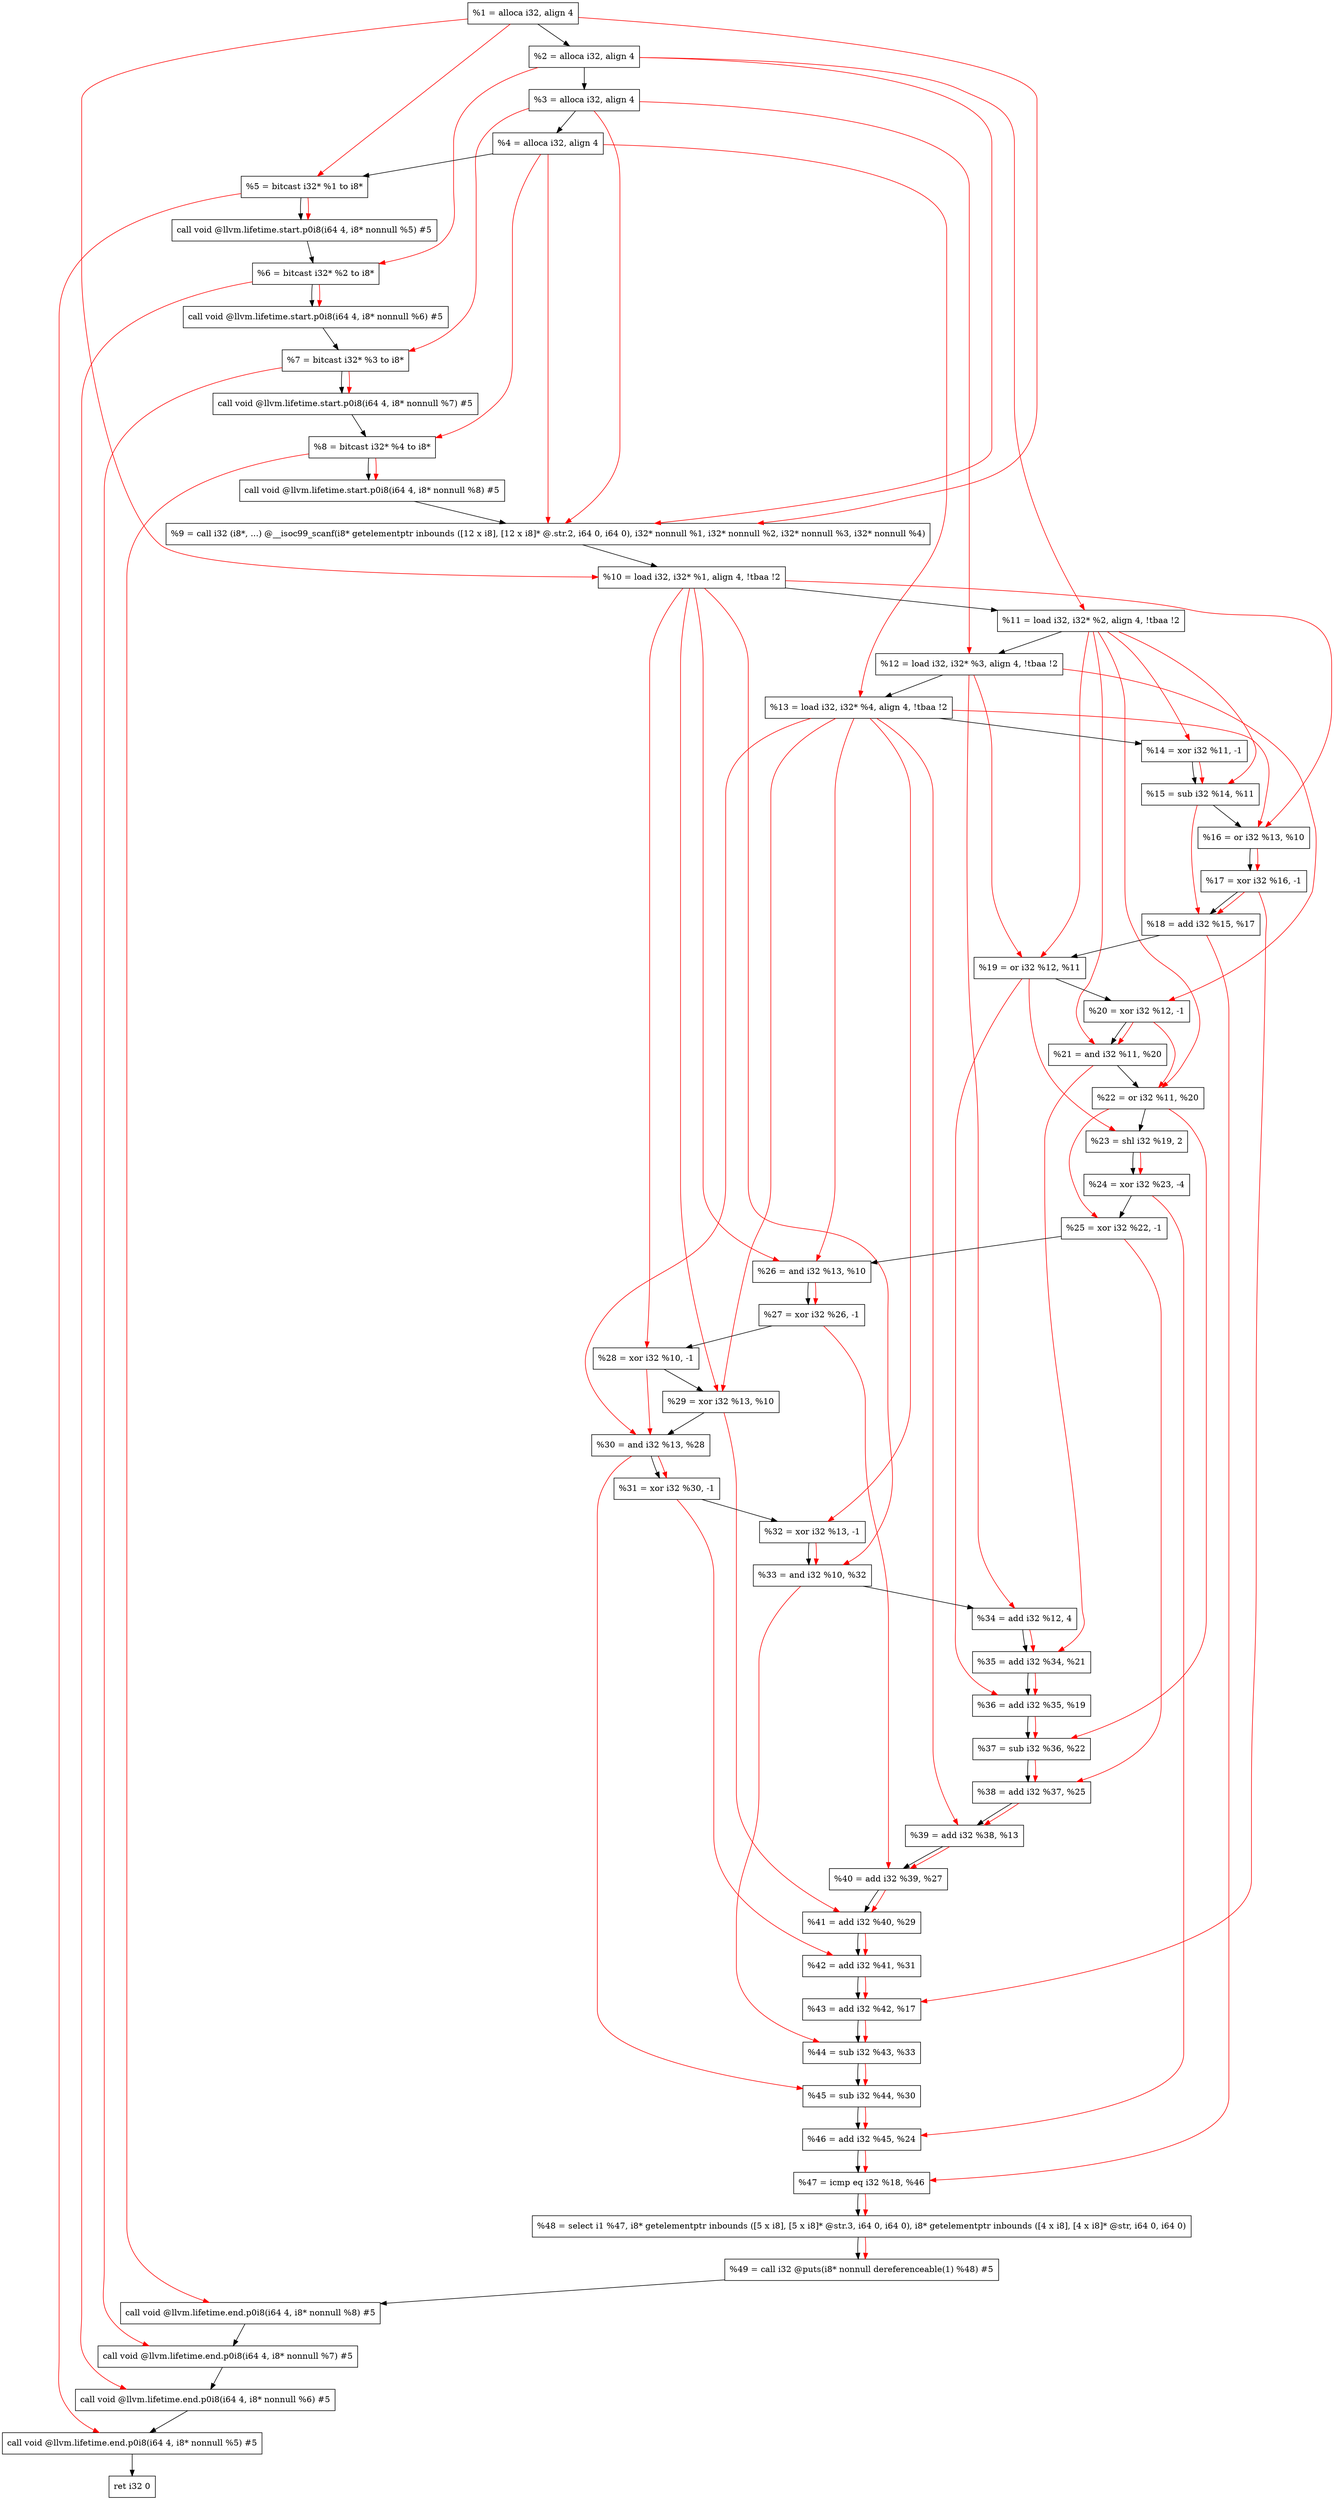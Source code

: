 digraph "DFG for'main' function" {
	Node0x103a7c8[shape=record, label="  %1 = alloca i32, align 4"];
	Node0x103a878[shape=record, label="  %2 = alloca i32, align 4"];
	Node0x103a908[shape=record, label="  %3 = alloca i32, align 4"];
	Node0x103a968[shape=record, label="  %4 = alloca i32, align 4"];
	Node0x103aa18[shape=record, label="  %5 = bitcast i32* %1 to i8*"];
	Node0x103ae48[shape=record, label="  call void @llvm.lifetime.start.p0i8(i64 4, i8* nonnull %5) #5"];
	Node0x103af28[shape=record, label="  %6 = bitcast i32* %2 to i8*"];
	Node0x103b028[shape=record, label="  call void @llvm.lifetime.start.p0i8(i64 4, i8* nonnull %6) #5"];
	Node0x103b0e8[shape=record, label="  %7 = bitcast i32* %3 to i8*"];
	Node0x103b198[shape=record, label="  call void @llvm.lifetime.start.p0i8(i64 4, i8* nonnull %7) #5"];
	Node0x103b258[shape=record, label="  %8 = bitcast i32* %4 to i8*"];
	Node0x103b308[shape=record, label="  call void @llvm.lifetime.start.p0i8(i64 4, i8* nonnull %8) #5"];
	Node0x1035a20[shape=record, label="  %9 = call i32 (i8*, ...) @__isoc99_scanf(i8* getelementptr inbounds ([12 x i8], [12 x i8]* @.str.2, i64 0, i64 0), i32* nonnull %1, i32* nonnull %2, i32* nonnull %3, i32* nonnull %4)"];
	Node0x103b508[shape=record, label="  %10 = load i32, i32* %1, align 4, !tbaa !2"];
	Node0x103c478[shape=record, label="  %11 = load i32, i32* %2, align 4, !tbaa !2"];
	Node0x103cae8[shape=record, label="  %12 = load i32, i32* %3, align 4, !tbaa !2"];
	Node0x103cb48[shape=record, label="  %13 = load i32, i32* %4, align 4, !tbaa !2"];
	Node0x103cbc0[shape=record, label="  %14 = xor i32 %11, -1"];
	Node0x103cc30[shape=record, label="  %15 = sub i32 %14, %11"];
	Node0x103cca0[shape=record, label="  %16 = or i32 %13, %10"];
	Node0x103cd10[shape=record, label="  %17 = xor i32 %16, -1"];
	Node0x103cd80[shape=record, label="  %18 = add i32 %15, %17"];
	Node0x103cdf0[shape=record, label="  %19 = or i32 %12, %11"];
	Node0x103ce60[shape=record, label="  %20 = xor i32 %12, -1"];
	Node0x103ced0[shape=record, label="  %21 = and i32 %11, %20"];
	Node0x103cf40[shape=record, label="  %22 = or i32 %11, %20"];
	Node0x103cfb0[shape=record, label="  %23 = shl i32 %19, 2"];
	Node0x103d020[shape=record, label="  %24 = xor i32 %23, -4"];
	Node0x103d090[shape=record, label="  %25 = xor i32 %22, -1"];
	Node0x103d100[shape=record, label="  %26 = and i32 %13, %10"];
	Node0x103d170[shape=record, label="  %27 = xor i32 %26, -1"];
	Node0x103d1e0[shape=record, label="  %28 = xor i32 %10, -1"];
	Node0x103d250[shape=record, label="  %29 = xor i32 %13, %10"];
	Node0x103d2c0[shape=record, label="  %30 = and i32 %13, %28"];
	Node0x103d330[shape=record, label="  %31 = xor i32 %30, -1"];
	Node0x103d3a0[shape=record, label="  %32 = xor i32 %13, -1"];
	Node0x103d410[shape=record, label="  %33 = and i32 %10, %32"];
	Node0x103d480[shape=record, label="  %34 = add i32 %12, 4"];
	Node0x103d4f0[shape=record, label="  %35 = add i32 %34, %21"];
	Node0x103d560[shape=record, label="  %36 = add i32 %35, %19"];
	Node0x103d5d0[shape=record, label="  %37 = sub i32 %36, %22"];
	Node0x103d640[shape=record, label="  %38 = add i32 %37, %25"];
	Node0x103d6b0[shape=record, label="  %39 = add i32 %38, %13"];
	Node0x103d720[shape=record, label="  %40 = add i32 %39, %27"];
	Node0x103d790[shape=record, label="  %41 = add i32 %40, %29"];
	Node0x103d800[shape=record, label="  %42 = add i32 %41, %31"];
	Node0x103d870[shape=record, label="  %43 = add i32 %42, %17"];
	Node0x103d8e0[shape=record, label="  %44 = sub i32 %43, %33"];
	Node0x103d950[shape=record, label="  %45 = sub i32 %44, %30"];
	Node0x103d9c0[shape=record, label="  %46 = add i32 %45, %24"];
	Node0x103da30[shape=record, label="  %47 = icmp eq i32 %18, %46"];
	Node0xfda8b8[shape=record, label="  %48 = select i1 %47, i8* getelementptr inbounds ([5 x i8], [5 x i8]* @str.3, i64 0, i64 0), i8* getelementptr inbounds ([4 x i8], [4 x i8]* @str, i64 0, i64 0)"];
	Node0x103dac0[shape=record, label="  %49 = call i32 @puts(i8* nonnull dereferenceable(1) %48) #5"];
	Node0x103dd68[shape=record, label="  call void @llvm.lifetime.end.p0i8(i64 4, i8* nonnull %8) #5"];
	Node0x103dec8[shape=record, label="  call void @llvm.lifetime.end.p0i8(i64 4, i8* nonnull %7) #5"];
	Node0x103dfd8[shape=record, label="  call void @llvm.lifetime.end.p0i8(i64 4, i8* nonnull %6) #5"];
	Node0x103e0e8[shape=record, label="  call void @llvm.lifetime.end.p0i8(i64 4, i8* nonnull %5) #5"];
	Node0x103e1a8[shape=record, label="  ret i32 0"];
	Node0x103a7c8 -> Node0x103a878;
	Node0x103a878 -> Node0x103a908;
	Node0x103a908 -> Node0x103a968;
	Node0x103a968 -> Node0x103aa18;
	Node0x103aa18 -> Node0x103ae48;
	Node0x103ae48 -> Node0x103af28;
	Node0x103af28 -> Node0x103b028;
	Node0x103b028 -> Node0x103b0e8;
	Node0x103b0e8 -> Node0x103b198;
	Node0x103b198 -> Node0x103b258;
	Node0x103b258 -> Node0x103b308;
	Node0x103b308 -> Node0x1035a20;
	Node0x1035a20 -> Node0x103b508;
	Node0x103b508 -> Node0x103c478;
	Node0x103c478 -> Node0x103cae8;
	Node0x103cae8 -> Node0x103cb48;
	Node0x103cb48 -> Node0x103cbc0;
	Node0x103cbc0 -> Node0x103cc30;
	Node0x103cc30 -> Node0x103cca0;
	Node0x103cca0 -> Node0x103cd10;
	Node0x103cd10 -> Node0x103cd80;
	Node0x103cd80 -> Node0x103cdf0;
	Node0x103cdf0 -> Node0x103ce60;
	Node0x103ce60 -> Node0x103ced0;
	Node0x103ced0 -> Node0x103cf40;
	Node0x103cf40 -> Node0x103cfb0;
	Node0x103cfb0 -> Node0x103d020;
	Node0x103d020 -> Node0x103d090;
	Node0x103d090 -> Node0x103d100;
	Node0x103d100 -> Node0x103d170;
	Node0x103d170 -> Node0x103d1e0;
	Node0x103d1e0 -> Node0x103d250;
	Node0x103d250 -> Node0x103d2c0;
	Node0x103d2c0 -> Node0x103d330;
	Node0x103d330 -> Node0x103d3a0;
	Node0x103d3a0 -> Node0x103d410;
	Node0x103d410 -> Node0x103d480;
	Node0x103d480 -> Node0x103d4f0;
	Node0x103d4f0 -> Node0x103d560;
	Node0x103d560 -> Node0x103d5d0;
	Node0x103d5d0 -> Node0x103d640;
	Node0x103d640 -> Node0x103d6b0;
	Node0x103d6b0 -> Node0x103d720;
	Node0x103d720 -> Node0x103d790;
	Node0x103d790 -> Node0x103d800;
	Node0x103d800 -> Node0x103d870;
	Node0x103d870 -> Node0x103d8e0;
	Node0x103d8e0 -> Node0x103d950;
	Node0x103d950 -> Node0x103d9c0;
	Node0x103d9c0 -> Node0x103da30;
	Node0x103da30 -> Node0xfda8b8;
	Node0xfda8b8 -> Node0x103dac0;
	Node0x103dac0 -> Node0x103dd68;
	Node0x103dd68 -> Node0x103dec8;
	Node0x103dec8 -> Node0x103dfd8;
	Node0x103dfd8 -> Node0x103e0e8;
	Node0x103e0e8 -> Node0x103e1a8;
edge [color=red]
	Node0x103a7c8 -> Node0x103aa18;
	Node0x103aa18 -> Node0x103ae48;
	Node0x103a878 -> Node0x103af28;
	Node0x103af28 -> Node0x103b028;
	Node0x103a908 -> Node0x103b0e8;
	Node0x103b0e8 -> Node0x103b198;
	Node0x103a968 -> Node0x103b258;
	Node0x103b258 -> Node0x103b308;
	Node0x103a7c8 -> Node0x1035a20;
	Node0x103a878 -> Node0x1035a20;
	Node0x103a908 -> Node0x1035a20;
	Node0x103a968 -> Node0x1035a20;
	Node0x103a7c8 -> Node0x103b508;
	Node0x103a878 -> Node0x103c478;
	Node0x103a908 -> Node0x103cae8;
	Node0x103a968 -> Node0x103cb48;
	Node0x103c478 -> Node0x103cbc0;
	Node0x103cbc0 -> Node0x103cc30;
	Node0x103c478 -> Node0x103cc30;
	Node0x103cb48 -> Node0x103cca0;
	Node0x103b508 -> Node0x103cca0;
	Node0x103cca0 -> Node0x103cd10;
	Node0x103cc30 -> Node0x103cd80;
	Node0x103cd10 -> Node0x103cd80;
	Node0x103cae8 -> Node0x103cdf0;
	Node0x103c478 -> Node0x103cdf0;
	Node0x103cae8 -> Node0x103ce60;
	Node0x103c478 -> Node0x103ced0;
	Node0x103ce60 -> Node0x103ced0;
	Node0x103c478 -> Node0x103cf40;
	Node0x103ce60 -> Node0x103cf40;
	Node0x103cdf0 -> Node0x103cfb0;
	Node0x103cfb0 -> Node0x103d020;
	Node0x103cf40 -> Node0x103d090;
	Node0x103cb48 -> Node0x103d100;
	Node0x103b508 -> Node0x103d100;
	Node0x103d100 -> Node0x103d170;
	Node0x103b508 -> Node0x103d1e0;
	Node0x103cb48 -> Node0x103d250;
	Node0x103b508 -> Node0x103d250;
	Node0x103cb48 -> Node0x103d2c0;
	Node0x103d1e0 -> Node0x103d2c0;
	Node0x103d2c0 -> Node0x103d330;
	Node0x103cb48 -> Node0x103d3a0;
	Node0x103b508 -> Node0x103d410;
	Node0x103d3a0 -> Node0x103d410;
	Node0x103cae8 -> Node0x103d480;
	Node0x103d480 -> Node0x103d4f0;
	Node0x103ced0 -> Node0x103d4f0;
	Node0x103d4f0 -> Node0x103d560;
	Node0x103cdf0 -> Node0x103d560;
	Node0x103d560 -> Node0x103d5d0;
	Node0x103cf40 -> Node0x103d5d0;
	Node0x103d5d0 -> Node0x103d640;
	Node0x103d090 -> Node0x103d640;
	Node0x103d640 -> Node0x103d6b0;
	Node0x103cb48 -> Node0x103d6b0;
	Node0x103d6b0 -> Node0x103d720;
	Node0x103d170 -> Node0x103d720;
	Node0x103d720 -> Node0x103d790;
	Node0x103d250 -> Node0x103d790;
	Node0x103d790 -> Node0x103d800;
	Node0x103d330 -> Node0x103d800;
	Node0x103d800 -> Node0x103d870;
	Node0x103cd10 -> Node0x103d870;
	Node0x103d870 -> Node0x103d8e0;
	Node0x103d410 -> Node0x103d8e0;
	Node0x103d8e0 -> Node0x103d950;
	Node0x103d2c0 -> Node0x103d950;
	Node0x103d950 -> Node0x103d9c0;
	Node0x103d020 -> Node0x103d9c0;
	Node0x103cd80 -> Node0x103da30;
	Node0x103d9c0 -> Node0x103da30;
	Node0x103da30 -> Node0xfda8b8;
	Node0xfda8b8 -> Node0x103dac0;
	Node0x103b258 -> Node0x103dd68;
	Node0x103b0e8 -> Node0x103dec8;
	Node0x103af28 -> Node0x103dfd8;
	Node0x103aa18 -> Node0x103e0e8;
}
